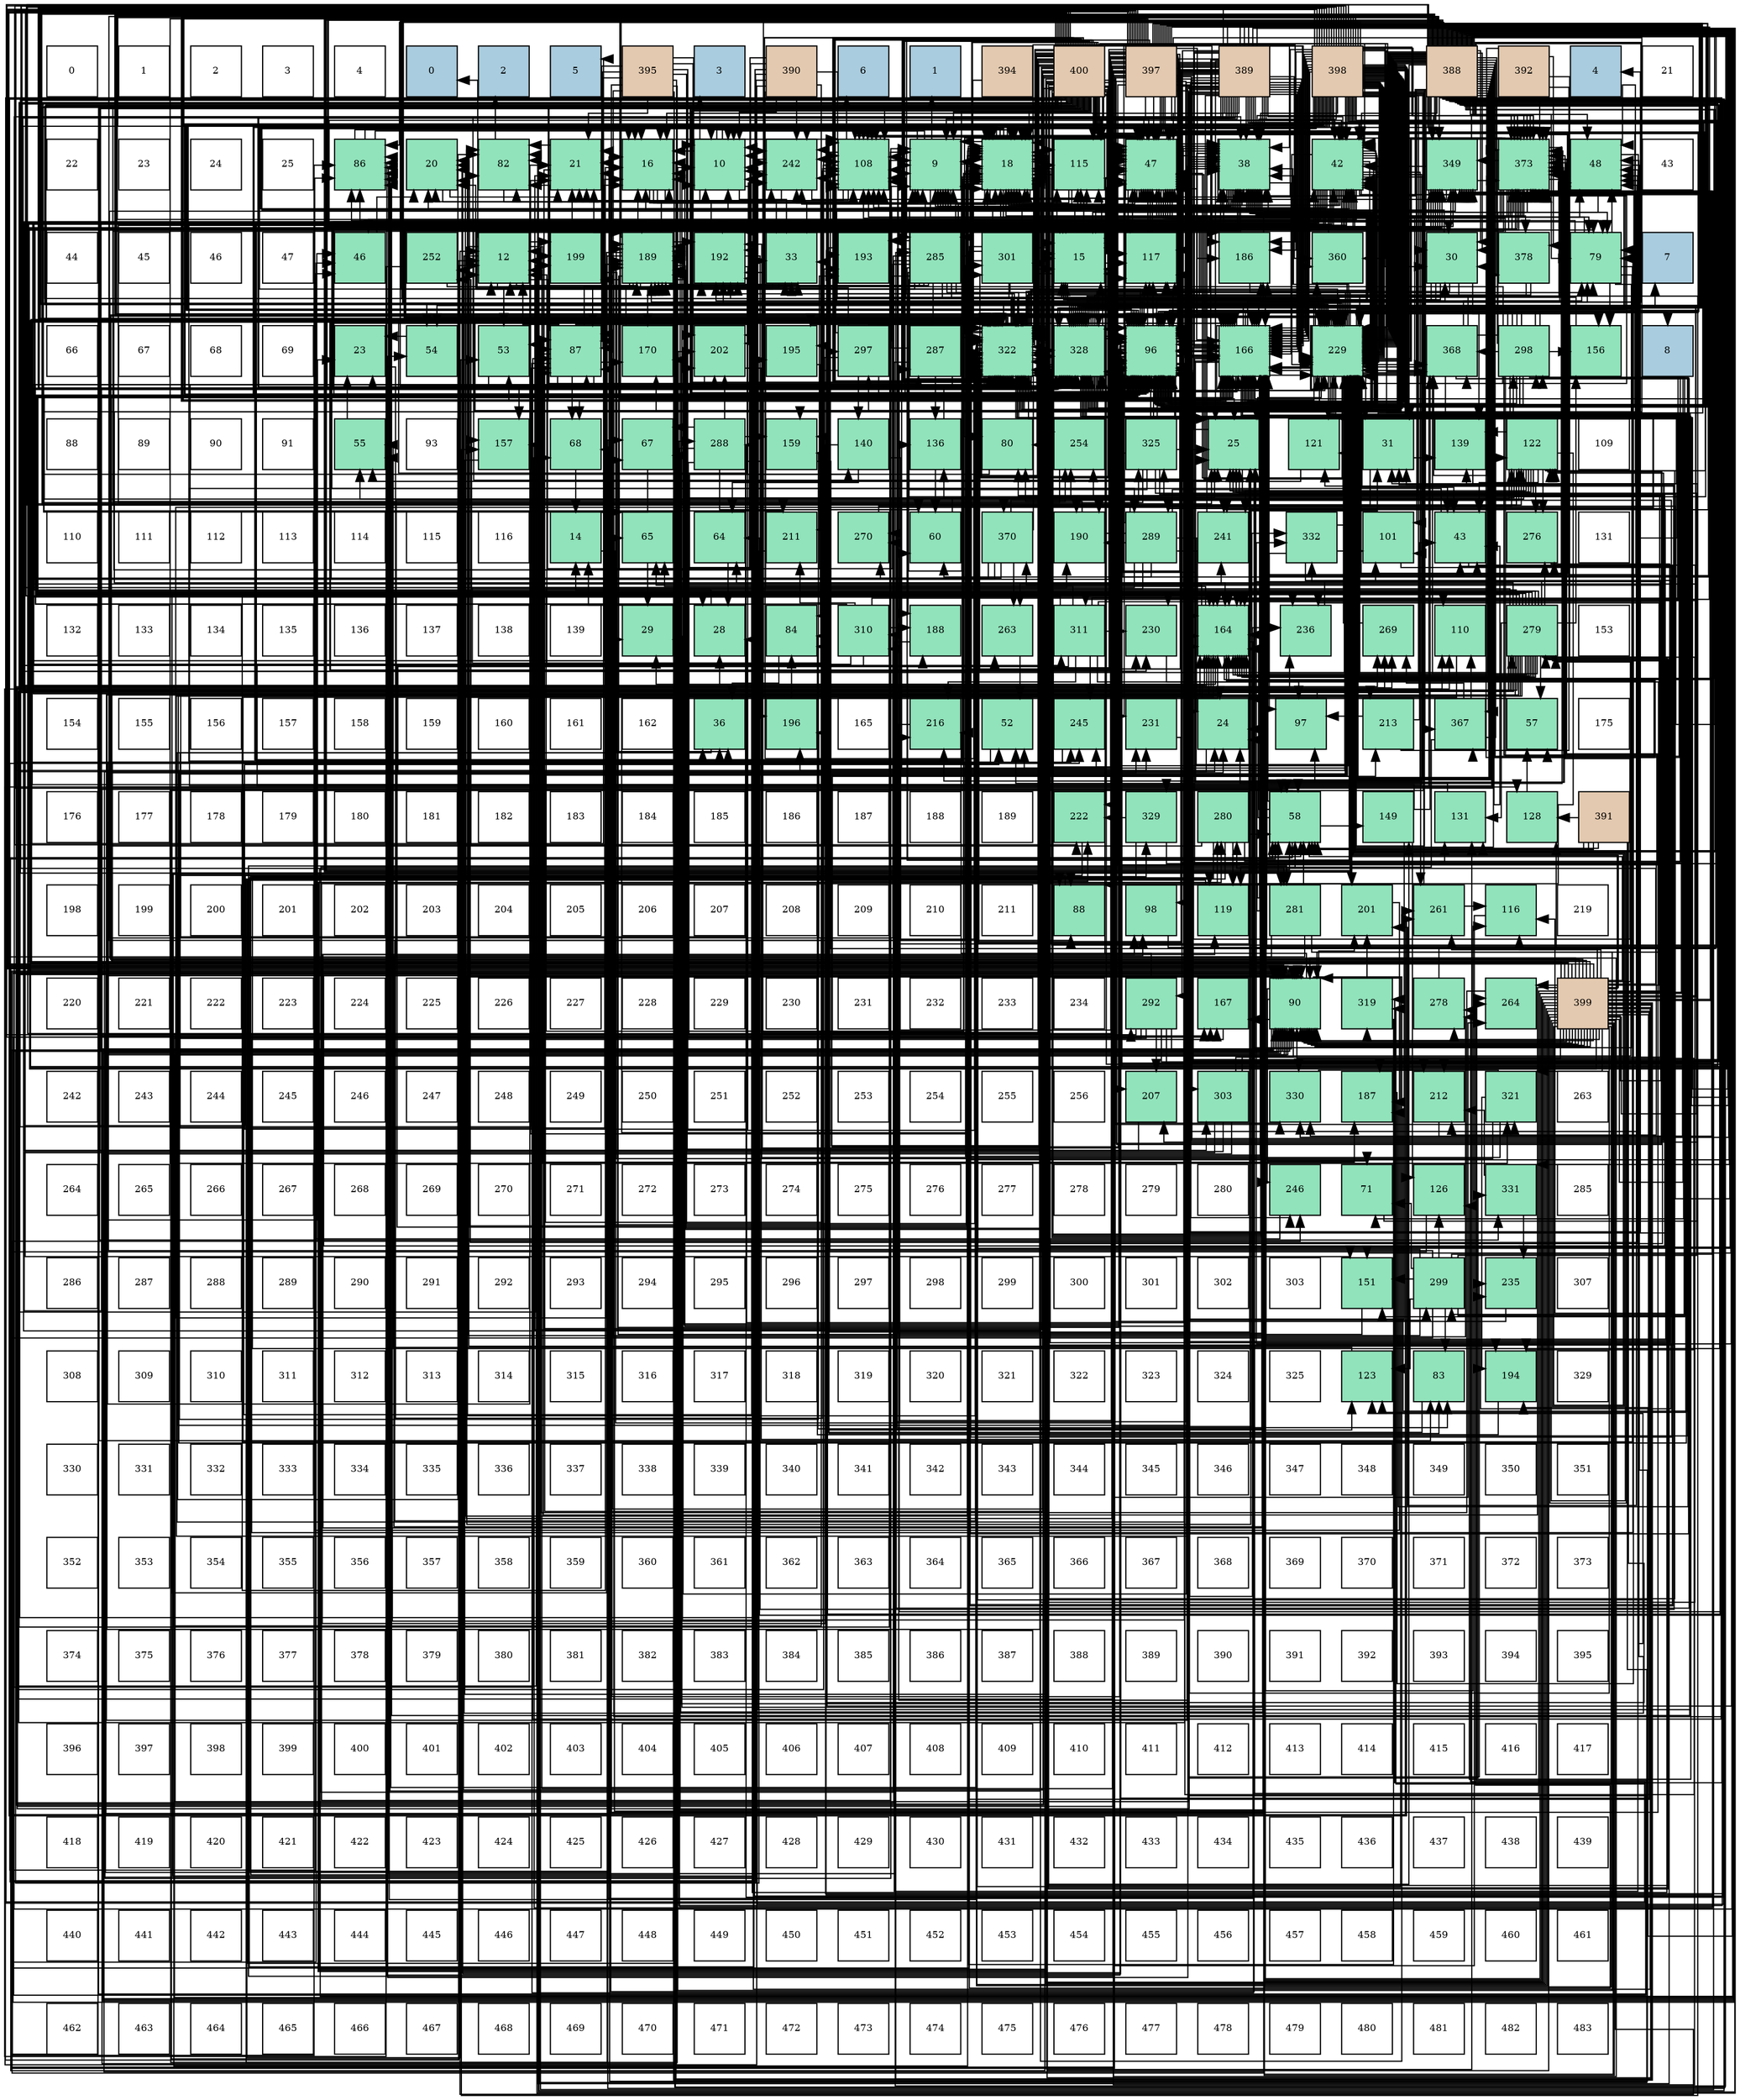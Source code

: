 digraph layout{
 rankdir=TB;
 splines=ortho;
 node [style=filled shape=square fixedsize=true width=0.6];
0[label="0", fontsize=8, fillcolor="#ffffff"];
1[label="1", fontsize=8, fillcolor="#ffffff"];
2[label="2", fontsize=8, fillcolor="#ffffff"];
3[label="3", fontsize=8, fillcolor="#ffffff"];
4[label="4", fontsize=8, fillcolor="#ffffff"];
5[label="0", fontsize=8, fillcolor="#a9ccde"];
6[label="2", fontsize=8, fillcolor="#a9ccde"];
7[label="5", fontsize=8, fillcolor="#a9ccde"];
8[label="395", fontsize=8, fillcolor="#e3c9af"];
9[label="3", fontsize=8, fillcolor="#a9ccde"];
10[label="390", fontsize=8, fillcolor="#e3c9af"];
11[label="6", fontsize=8, fillcolor="#a9ccde"];
12[label="1", fontsize=8, fillcolor="#a9ccde"];
13[label="394", fontsize=8, fillcolor="#e3c9af"];
14[label="400", fontsize=8, fillcolor="#e3c9af"];
15[label="397", fontsize=8, fillcolor="#e3c9af"];
16[label="389", fontsize=8, fillcolor="#e3c9af"];
17[label="398", fontsize=8, fillcolor="#e3c9af"];
18[label="388", fontsize=8, fillcolor="#e3c9af"];
19[label="392", fontsize=8, fillcolor="#e3c9af"];
20[label="4", fontsize=8, fillcolor="#a9ccde"];
21[label="21", fontsize=8, fillcolor="#ffffff"];
22[label="22", fontsize=8, fillcolor="#ffffff"];
23[label="23", fontsize=8, fillcolor="#ffffff"];
24[label="24", fontsize=8, fillcolor="#ffffff"];
25[label="25", fontsize=8, fillcolor="#ffffff"];
26[label="86", fontsize=8, fillcolor="#91e3bb"];
27[label="20", fontsize=8, fillcolor="#91e3bb"];
28[label="82", fontsize=8, fillcolor="#91e3bb"];
29[label="21", fontsize=8, fillcolor="#91e3bb"];
30[label="16", fontsize=8, fillcolor="#91e3bb"];
31[label="10", fontsize=8, fillcolor="#91e3bb"];
32[label="242", fontsize=8, fillcolor="#91e3bb"];
33[label="108", fontsize=8, fillcolor="#91e3bb"];
34[label="9", fontsize=8, fillcolor="#91e3bb"];
35[label="18", fontsize=8, fillcolor="#91e3bb"];
36[label="115", fontsize=8, fillcolor="#91e3bb"];
37[label="47", fontsize=8, fillcolor="#91e3bb"];
38[label="38", fontsize=8, fillcolor="#91e3bb"];
39[label="42", fontsize=8, fillcolor="#91e3bb"];
40[label="349", fontsize=8, fillcolor="#91e3bb"];
41[label="373", fontsize=8, fillcolor="#91e3bb"];
42[label="48", fontsize=8, fillcolor="#91e3bb"];
43[label="43", fontsize=8, fillcolor="#ffffff"];
44[label="44", fontsize=8, fillcolor="#ffffff"];
45[label="45", fontsize=8, fillcolor="#ffffff"];
46[label="46", fontsize=8, fillcolor="#ffffff"];
47[label="47", fontsize=8, fillcolor="#ffffff"];
48[label="46", fontsize=8, fillcolor="#91e3bb"];
49[label="252", fontsize=8, fillcolor="#91e3bb"];
50[label="12", fontsize=8, fillcolor="#91e3bb"];
51[label="199", fontsize=8, fillcolor="#91e3bb"];
52[label="189", fontsize=8, fillcolor="#91e3bb"];
53[label="192", fontsize=8, fillcolor="#91e3bb"];
54[label="33", fontsize=8, fillcolor="#91e3bb"];
55[label="193", fontsize=8, fillcolor="#91e3bb"];
56[label="285", fontsize=8, fillcolor="#91e3bb"];
57[label="301", fontsize=8, fillcolor="#91e3bb"];
58[label="15", fontsize=8, fillcolor="#91e3bb"];
59[label="117", fontsize=8, fillcolor="#91e3bb"];
60[label="186", fontsize=8, fillcolor="#91e3bb"];
61[label="360", fontsize=8, fillcolor="#91e3bb"];
62[label="30", fontsize=8, fillcolor="#91e3bb"];
63[label="378", fontsize=8, fillcolor="#91e3bb"];
64[label="79", fontsize=8, fillcolor="#91e3bb"];
65[label="7", fontsize=8, fillcolor="#a9ccde"];
66[label="66", fontsize=8, fillcolor="#ffffff"];
67[label="67", fontsize=8, fillcolor="#ffffff"];
68[label="68", fontsize=8, fillcolor="#ffffff"];
69[label="69", fontsize=8, fillcolor="#ffffff"];
70[label="23", fontsize=8, fillcolor="#91e3bb"];
71[label="54", fontsize=8, fillcolor="#91e3bb"];
72[label="53", fontsize=8, fillcolor="#91e3bb"];
73[label="87", fontsize=8, fillcolor="#91e3bb"];
74[label="170", fontsize=8, fillcolor="#91e3bb"];
75[label="202", fontsize=8, fillcolor="#91e3bb"];
76[label="195", fontsize=8, fillcolor="#91e3bb"];
77[label="297", fontsize=8, fillcolor="#91e3bb"];
78[label="287", fontsize=8, fillcolor="#91e3bb"];
79[label="322", fontsize=8, fillcolor="#91e3bb"];
80[label="328", fontsize=8, fillcolor="#91e3bb"];
81[label="96", fontsize=8, fillcolor="#91e3bb"];
82[label="166", fontsize=8, fillcolor="#91e3bb"];
83[label="229", fontsize=8, fillcolor="#91e3bb"];
84[label="368", fontsize=8, fillcolor="#91e3bb"];
85[label="298", fontsize=8, fillcolor="#91e3bb"];
86[label="156", fontsize=8, fillcolor="#91e3bb"];
87[label="8", fontsize=8, fillcolor="#a9ccde"];
88[label="88", fontsize=8, fillcolor="#ffffff"];
89[label="89", fontsize=8, fillcolor="#ffffff"];
90[label="90", fontsize=8, fillcolor="#ffffff"];
91[label="91", fontsize=8, fillcolor="#ffffff"];
92[label="55", fontsize=8, fillcolor="#91e3bb"];
93[label="93", fontsize=8, fillcolor="#ffffff"];
94[label="157", fontsize=8, fillcolor="#91e3bb"];
95[label="68", fontsize=8, fillcolor="#91e3bb"];
96[label="67", fontsize=8, fillcolor="#91e3bb"];
97[label="288", fontsize=8, fillcolor="#91e3bb"];
98[label="159", fontsize=8, fillcolor="#91e3bb"];
99[label="140", fontsize=8, fillcolor="#91e3bb"];
100[label="136", fontsize=8, fillcolor="#91e3bb"];
101[label="80", fontsize=8, fillcolor="#91e3bb"];
102[label="254", fontsize=8, fillcolor="#91e3bb"];
103[label="325", fontsize=8, fillcolor="#91e3bb"];
104[label="25", fontsize=8, fillcolor="#91e3bb"];
105[label="121", fontsize=8, fillcolor="#91e3bb"];
106[label="31", fontsize=8, fillcolor="#91e3bb"];
107[label="139", fontsize=8, fillcolor="#91e3bb"];
108[label="122", fontsize=8, fillcolor="#91e3bb"];
109[label="109", fontsize=8, fillcolor="#ffffff"];
110[label="110", fontsize=8, fillcolor="#ffffff"];
111[label="111", fontsize=8, fillcolor="#ffffff"];
112[label="112", fontsize=8, fillcolor="#ffffff"];
113[label="113", fontsize=8, fillcolor="#ffffff"];
114[label="114", fontsize=8, fillcolor="#ffffff"];
115[label="115", fontsize=8, fillcolor="#ffffff"];
116[label="116", fontsize=8, fillcolor="#ffffff"];
117[label="14", fontsize=8, fillcolor="#91e3bb"];
118[label="65", fontsize=8, fillcolor="#91e3bb"];
119[label="64", fontsize=8, fillcolor="#91e3bb"];
120[label="211", fontsize=8, fillcolor="#91e3bb"];
121[label="270", fontsize=8, fillcolor="#91e3bb"];
122[label="60", fontsize=8, fillcolor="#91e3bb"];
123[label="370", fontsize=8, fillcolor="#91e3bb"];
124[label="190", fontsize=8, fillcolor="#91e3bb"];
125[label="289", fontsize=8, fillcolor="#91e3bb"];
126[label="241", fontsize=8, fillcolor="#91e3bb"];
127[label="332", fontsize=8, fillcolor="#91e3bb"];
128[label="101", fontsize=8, fillcolor="#91e3bb"];
129[label="43", fontsize=8, fillcolor="#91e3bb"];
130[label="276", fontsize=8, fillcolor="#91e3bb"];
131[label="131", fontsize=8, fillcolor="#ffffff"];
132[label="132", fontsize=8, fillcolor="#ffffff"];
133[label="133", fontsize=8, fillcolor="#ffffff"];
134[label="134", fontsize=8, fillcolor="#ffffff"];
135[label="135", fontsize=8, fillcolor="#ffffff"];
136[label="136", fontsize=8, fillcolor="#ffffff"];
137[label="137", fontsize=8, fillcolor="#ffffff"];
138[label="138", fontsize=8, fillcolor="#ffffff"];
139[label="139", fontsize=8, fillcolor="#ffffff"];
140[label="29", fontsize=8, fillcolor="#91e3bb"];
141[label="28", fontsize=8, fillcolor="#91e3bb"];
142[label="84", fontsize=8, fillcolor="#91e3bb"];
143[label="310", fontsize=8, fillcolor="#91e3bb"];
144[label="188", fontsize=8, fillcolor="#91e3bb"];
145[label="263", fontsize=8, fillcolor="#91e3bb"];
146[label="311", fontsize=8, fillcolor="#91e3bb"];
147[label="230", fontsize=8, fillcolor="#91e3bb"];
148[label="164", fontsize=8, fillcolor="#91e3bb"];
149[label="236", fontsize=8, fillcolor="#91e3bb"];
150[label="269", fontsize=8, fillcolor="#91e3bb"];
151[label="110", fontsize=8, fillcolor="#91e3bb"];
152[label="279", fontsize=8, fillcolor="#91e3bb"];
153[label="153", fontsize=8, fillcolor="#ffffff"];
154[label="154", fontsize=8, fillcolor="#ffffff"];
155[label="155", fontsize=8, fillcolor="#ffffff"];
156[label="156", fontsize=8, fillcolor="#ffffff"];
157[label="157", fontsize=8, fillcolor="#ffffff"];
158[label="158", fontsize=8, fillcolor="#ffffff"];
159[label="159", fontsize=8, fillcolor="#ffffff"];
160[label="160", fontsize=8, fillcolor="#ffffff"];
161[label="161", fontsize=8, fillcolor="#ffffff"];
162[label="162", fontsize=8, fillcolor="#ffffff"];
163[label="36", fontsize=8, fillcolor="#91e3bb"];
164[label="196", fontsize=8, fillcolor="#91e3bb"];
165[label="165", fontsize=8, fillcolor="#ffffff"];
166[label="216", fontsize=8, fillcolor="#91e3bb"];
167[label="52", fontsize=8, fillcolor="#91e3bb"];
168[label="245", fontsize=8, fillcolor="#91e3bb"];
169[label="231", fontsize=8, fillcolor="#91e3bb"];
170[label="24", fontsize=8, fillcolor="#91e3bb"];
171[label="97", fontsize=8, fillcolor="#91e3bb"];
172[label="213", fontsize=8, fillcolor="#91e3bb"];
173[label="367", fontsize=8, fillcolor="#91e3bb"];
174[label="57", fontsize=8, fillcolor="#91e3bb"];
175[label="175", fontsize=8, fillcolor="#ffffff"];
176[label="176", fontsize=8, fillcolor="#ffffff"];
177[label="177", fontsize=8, fillcolor="#ffffff"];
178[label="178", fontsize=8, fillcolor="#ffffff"];
179[label="179", fontsize=8, fillcolor="#ffffff"];
180[label="180", fontsize=8, fillcolor="#ffffff"];
181[label="181", fontsize=8, fillcolor="#ffffff"];
182[label="182", fontsize=8, fillcolor="#ffffff"];
183[label="183", fontsize=8, fillcolor="#ffffff"];
184[label="184", fontsize=8, fillcolor="#ffffff"];
185[label="185", fontsize=8, fillcolor="#ffffff"];
186[label="186", fontsize=8, fillcolor="#ffffff"];
187[label="187", fontsize=8, fillcolor="#ffffff"];
188[label="188", fontsize=8, fillcolor="#ffffff"];
189[label="189", fontsize=8, fillcolor="#ffffff"];
190[label="222", fontsize=8, fillcolor="#91e3bb"];
191[label="329", fontsize=8, fillcolor="#91e3bb"];
192[label="280", fontsize=8, fillcolor="#91e3bb"];
193[label="58", fontsize=8, fillcolor="#91e3bb"];
194[label="149", fontsize=8, fillcolor="#91e3bb"];
195[label="131", fontsize=8, fillcolor="#91e3bb"];
196[label="128", fontsize=8, fillcolor="#91e3bb"];
197[label="391", fontsize=8, fillcolor="#e3c9af"];
198[label="198", fontsize=8, fillcolor="#ffffff"];
199[label="199", fontsize=8, fillcolor="#ffffff"];
200[label="200", fontsize=8, fillcolor="#ffffff"];
201[label="201", fontsize=8, fillcolor="#ffffff"];
202[label="202", fontsize=8, fillcolor="#ffffff"];
203[label="203", fontsize=8, fillcolor="#ffffff"];
204[label="204", fontsize=8, fillcolor="#ffffff"];
205[label="205", fontsize=8, fillcolor="#ffffff"];
206[label="206", fontsize=8, fillcolor="#ffffff"];
207[label="207", fontsize=8, fillcolor="#ffffff"];
208[label="208", fontsize=8, fillcolor="#ffffff"];
209[label="209", fontsize=8, fillcolor="#ffffff"];
210[label="210", fontsize=8, fillcolor="#ffffff"];
211[label="211", fontsize=8, fillcolor="#ffffff"];
212[label="88", fontsize=8, fillcolor="#91e3bb"];
213[label="98", fontsize=8, fillcolor="#91e3bb"];
214[label="119", fontsize=8, fillcolor="#91e3bb"];
215[label="281", fontsize=8, fillcolor="#91e3bb"];
216[label="201", fontsize=8, fillcolor="#91e3bb"];
217[label="261", fontsize=8, fillcolor="#91e3bb"];
218[label="116", fontsize=8, fillcolor="#91e3bb"];
219[label="219", fontsize=8, fillcolor="#ffffff"];
220[label="220", fontsize=8, fillcolor="#ffffff"];
221[label="221", fontsize=8, fillcolor="#ffffff"];
222[label="222", fontsize=8, fillcolor="#ffffff"];
223[label="223", fontsize=8, fillcolor="#ffffff"];
224[label="224", fontsize=8, fillcolor="#ffffff"];
225[label="225", fontsize=8, fillcolor="#ffffff"];
226[label="226", fontsize=8, fillcolor="#ffffff"];
227[label="227", fontsize=8, fillcolor="#ffffff"];
228[label="228", fontsize=8, fillcolor="#ffffff"];
229[label="229", fontsize=8, fillcolor="#ffffff"];
230[label="230", fontsize=8, fillcolor="#ffffff"];
231[label="231", fontsize=8, fillcolor="#ffffff"];
232[label="232", fontsize=8, fillcolor="#ffffff"];
233[label="233", fontsize=8, fillcolor="#ffffff"];
234[label="234", fontsize=8, fillcolor="#ffffff"];
235[label="292", fontsize=8, fillcolor="#91e3bb"];
236[label="167", fontsize=8, fillcolor="#91e3bb"];
237[label="90", fontsize=8, fillcolor="#91e3bb"];
238[label="319", fontsize=8, fillcolor="#91e3bb"];
239[label="278", fontsize=8, fillcolor="#91e3bb"];
240[label="264", fontsize=8, fillcolor="#91e3bb"];
241[label="399", fontsize=8, fillcolor="#e3c9af"];
242[label="242", fontsize=8, fillcolor="#ffffff"];
243[label="243", fontsize=8, fillcolor="#ffffff"];
244[label="244", fontsize=8, fillcolor="#ffffff"];
245[label="245", fontsize=8, fillcolor="#ffffff"];
246[label="246", fontsize=8, fillcolor="#ffffff"];
247[label="247", fontsize=8, fillcolor="#ffffff"];
248[label="248", fontsize=8, fillcolor="#ffffff"];
249[label="249", fontsize=8, fillcolor="#ffffff"];
250[label="250", fontsize=8, fillcolor="#ffffff"];
251[label="251", fontsize=8, fillcolor="#ffffff"];
252[label="252", fontsize=8, fillcolor="#ffffff"];
253[label="253", fontsize=8, fillcolor="#ffffff"];
254[label="254", fontsize=8, fillcolor="#ffffff"];
255[label="255", fontsize=8, fillcolor="#ffffff"];
256[label="256", fontsize=8, fillcolor="#ffffff"];
257[label="207", fontsize=8, fillcolor="#91e3bb"];
258[label="303", fontsize=8, fillcolor="#91e3bb"];
259[label="330", fontsize=8, fillcolor="#91e3bb"];
260[label="187", fontsize=8, fillcolor="#91e3bb"];
261[label="212", fontsize=8, fillcolor="#91e3bb"];
262[label="321", fontsize=8, fillcolor="#91e3bb"];
263[label="263", fontsize=8, fillcolor="#ffffff"];
264[label="264", fontsize=8, fillcolor="#ffffff"];
265[label="265", fontsize=8, fillcolor="#ffffff"];
266[label="266", fontsize=8, fillcolor="#ffffff"];
267[label="267", fontsize=8, fillcolor="#ffffff"];
268[label="268", fontsize=8, fillcolor="#ffffff"];
269[label="269", fontsize=8, fillcolor="#ffffff"];
270[label="270", fontsize=8, fillcolor="#ffffff"];
271[label="271", fontsize=8, fillcolor="#ffffff"];
272[label="272", fontsize=8, fillcolor="#ffffff"];
273[label="273", fontsize=8, fillcolor="#ffffff"];
274[label="274", fontsize=8, fillcolor="#ffffff"];
275[label="275", fontsize=8, fillcolor="#ffffff"];
276[label="276", fontsize=8, fillcolor="#ffffff"];
277[label="277", fontsize=8, fillcolor="#ffffff"];
278[label="278", fontsize=8, fillcolor="#ffffff"];
279[label="279", fontsize=8, fillcolor="#ffffff"];
280[label="280", fontsize=8, fillcolor="#ffffff"];
281[label="246", fontsize=8, fillcolor="#91e3bb"];
282[label="71", fontsize=8, fillcolor="#91e3bb"];
283[label="126", fontsize=8, fillcolor="#91e3bb"];
284[label="331", fontsize=8, fillcolor="#91e3bb"];
285[label="285", fontsize=8, fillcolor="#ffffff"];
286[label="286", fontsize=8, fillcolor="#ffffff"];
287[label="287", fontsize=8, fillcolor="#ffffff"];
288[label="288", fontsize=8, fillcolor="#ffffff"];
289[label="289", fontsize=8, fillcolor="#ffffff"];
290[label="290", fontsize=8, fillcolor="#ffffff"];
291[label="291", fontsize=8, fillcolor="#ffffff"];
292[label="292", fontsize=8, fillcolor="#ffffff"];
293[label="293", fontsize=8, fillcolor="#ffffff"];
294[label="294", fontsize=8, fillcolor="#ffffff"];
295[label="295", fontsize=8, fillcolor="#ffffff"];
296[label="296", fontsize=8, fillcolor="#ffffff"];
297[label="297", fontsize=8, fillcolor="#ffffff"];
298[label="298", fontsize=8, fillcolor="#ffffff"];
299[label="299", fontsize=8, fillcolor="#ffffff"];
300[label="300", fontsize=8, fillcolor="#ffffff"];
301[label="301", fontsize=8, fillcolor="#ffffff"];
302[label="302", fontsize=8, fillcolor="#ffffff"];
303[label="303", fontsize=8, fillcolor="#ffffff"];
304[label="151", fontsize=8, fillcolor="#91e3bb"];
305[label="299", fontsize=8, fillcolor="#91e3bb"];
306[label="235", fontsize=8, fillcolor="#91e3bb"];
307[label="307", fontsize=8, fillcolor="#ffffff"];
308[label="308", fontsize=8, fillcolor="#ffffff"];
309[label="309", fontsize=8, fillcolor="#ffffff"];
310[label="310", fontsize=8, fillcolor="#ffffff"];
311[label="311", fontsize=8, fillcolor="#ffffff"];
312[label="312", fontsize=8, fillcolor="#ffffff"];
313[label="313", fontsize=8, fillcolor="#ffffff"];
314[label="314", fontsize=8, fillcolor="#ffffff"];
315[label="315", fontsize=8, fillcolor="#ffffff"];
316[label="316", fontsize=8, fillcolor="#ffffff"];
317[label="317", fontsize=8, fillcolor="#ffffff"];
318[label="318", fontsize=8, fillcolor="#ffffff"];
319[label="319", fontsize=8, fillcolor="#ffffff"];
320[label="320", fontsize=8, fillcolor="#ffffff"];
321[label="321", fontsize=8, fillcolor="#ffffff"];
322[label="322", fontsize=8, fillcolor="#ffffff"];
323[label="323", fontsize=8, fillcolor="#ffffff"];
324[label="324", fontsize=8, fillcolor="#ffffff"];
325[label="325", fontsize=8, fillcolor="#ffffff"];
326[label="123", fontsize=8, fillcolor="#91e3bb"];
327[label="83", fontsize=8, fillcolor="#91e3bb"];
328[label="194", fontsize=8, fillcolor="#91e3bb"];
329[label="329", fontsize=8, fillcolor="#ffffff"];
330[label="330", fontsize=8, fillcolor="#ffffff"];
331[label="331", fontsize=8, fillcolor="#ffffff"];
332[label="332", fontsize=8, fillcolor="#ffffff"];
333[label="333", fontsize=8, fillcolor="#ffffff"];
334[label="334", fontsize=8, fillcolor="#ffffff"];
335[label="335", fontsize=8, fillcolor="#ffffff"];
336[label="336", fontsize=8, fillcolor="#ffffff"];
337[label="337", fontsize=8, fillcolor="#ffffff"];
338[label="338", fontsize=8, fillcolor="#ffffff"];
339[label="339", fontsize=8, fillcolor="#ffffff"];
340[label="340", fontsize=8, fillcolor="#ffffff"];
341[label="341", fontsize=8, fillcolor="#ffffff"];
342[label="342", fontsize=8, fillcolor="#ffffff"];
343[label="343", fontsize=8, fillcolor="#ffffff"];
344[label="344", fontsize=8, fillcolor="#ffffff"];
345[label="345", fontsize=8, fillcolor="#ffffff"];
346[label="346", fontsize=8, fillcolor="#ffffff"];
347[label="347", fontsize=8, fillcolor="#ffffff"];
348[label="348", fontsize=8, fillcolor="#ffffff"];
349[label="349", fontsize=8, fillcolor="#ffffff"];
350[label="350", fontsize=8, fillcolor="#ffffff"];
351[label="351", fontsize=8, fillcolor="#ffffff"];
352[label="352", fontsize=8, fillcolor="#ffffff"];
353[label="353", fontsize=8, fillcolor="#ffffff"];
354[label="354", fontsize=8, fillcolor="#ffffff"];
355[label="355", fontsize=8, fillcolor="#ffffff"];
356[label="356", fontsize=8, fillcolor="#ffffff"];
357[label="357", fontsize=8, fillcolor="#ffffff"];
358[label="358", fontsize=8, fillcolor="#ffffff"];
359[label="359", fontsize=8, fillcolor="#ffffff"];
360[label="360", fontsize=8, fillcolor="#ffffff"];
361[label="361", fontsize=8, fillcolor="#ffffff"];
362[label="362", fontsize=8, fillcolor="#ffffff"];
363[label="363", fontsize=8, fillcolor="#ffffff"];
364[label="364", fontsize=8, fillcolor="#ffffff"];
365[label="365", fontsize=8, fillcolor="#ffffff"];
366[label="366", fontsize=8, fillcolor="#ffffff"];
367[label="367", fontsize=8, fillcolor="#ffffff"];
368[label="368", fontsize=8, fillcolor="#ffffff"];
369[label="369", fontsize=8, fillcolor="#ffffff"];
370[label="370", fontsize=8, fillcolor="#ffffff"];
371[label="371", fontsize=8, fillcolor="#ffffff"];
372[label="372", fontsize=8, fillcolor="#ffffff"];
373[label="373", fontsize=8, fillcolor="#ffffff"];
374[label="374", fontsize=8, fillcolor="#ffffff"];
375[label="375", fontsize=8, fillcolor="#ffffff"];
376[label="376", fontsize=8, fillcolor="#ffffff"];
377[label="377", fontsize=8, fillcolor="#ffffff"];
378[label="378", fontsize=8, fillcolor="#ffffff"];
379[label="379", fontsize=8, fillcolor="#ffffff"];
380[label="380", fontsize=8, fillcolor="#ffffff"];
381[label="381", fontsize=8, fillcolor="#ffffff"];
382[label="382", fontsize=8, fillcolor="#ffffff"];
383[label="383", fontsize=8, fillcolor="#ffffff"];
384[label="384", fontsize=8, fillcolor="#ffffff"];
385[label="385", fontsize=8, fillcolor="#ffffff"];
386[label="386", fontsize=8, fillcolor="#ffffff"];
387[label="387", fontsize=8, fillcolor="#ffffff"];
388[label="388", fontsize=8, fillcolor="#ffffff"];
389[label="389", fontsize=8, fillcolor="#ffffff"];
390[label="390", fontsize=8, fillcolor="#ffffff"];
391[label="391", fontsize=8, fillcolor="#ffffff"];
392[label="392", fontsize=8, fillcolor="#ffffff"];
393[label="393", fontsize=8, fillcolor="#ffffff"];
394[label="394", fontsize=8, fillcolor="#ffffff"];
395[label="395", fontsize=8, fillcolor="#ffffff"];
396[label="396", fontsize=8, fillcolor="#ffffff"];
397[label="397", fontsize=8, fillcolor="#ffffff"];
398[label="398", fontsize=8, fillcolor="#ffffff"];
399[label="399", fontsize=8, fillcolor="#ffffff"];
400[label="400", fontsize=8, fillcolor="#ffffff"];
401[label="401", fontsize=8, fillcolor="#ffffff"];
402[label="402", fontsize=8, fillcolor="#ffffff"];
403[label="403", fontsize=8, fillcolor="#ffffff"];
404[label="404", fontsize=8, fillcolor="#ffffff"];
405[label="405", fontsize=8, fillcolor="#ffffff"];
406[label="406", fontsize=8, fillcolor="#ffffff"];
407[label="407", fontsize=8, fillcolor="#ffffff"];
408[label="408", fontsize=8, fillcolor="#ffffff"];
409[label="409", fontsize=8, fillcolor="#ffffff"];
410[label="410", fontsize=8, fillcolor="#ffffff"];
411[label="411", fontsize=8, fillcolor="#ffffff"];
412[label="412", fontsize=8, fillcolor="#ffffff"];
413[label="413", fontsize=8, fillcolor="#ffffff"];
414[label="414", fontsize=8, fillcolor="#ffffff"];
415[label="415", fontsize=8, fillcolor="#ffffff"];
416[label="416", fontsize=8, fillcolor="#ffffff"];
417[label="417", fontsize=8, fillcolor="#ffffff"];
418[label="418", fontsize=8, fillcolor="#ffffff"];
419[label="419", fontsize=8, fillcolor="#ffffff"];
420[label="420", fontsize=8, fillcolor="#ffffff"];
421[label="421", fontsize=8, fillcolor="#ffffff"];
422[label="422", fontsize=8, fillcolor="#ffffff"];
423[label="423", fontsize=8, fillcolor="#ffffff"];
424[label="424", fontsize=8, fillcolor="#ffffff"];
425[label="425", fontsize=8, fillcolor="#ffffff"];
426[label="426", fontsize=8, fillcolor="#ffffff"];
427[label="427", fontsize=8, fillcolor="#ffffff"];
428[label="428", fontsize=8, fillcolor="#ffffff"];
429[label="429", fontsize=8, fillcolor="#ffffff"];
430[label="430", fontsize=8, fillcolor="#ffffff"];
431[label="431", fontsize=8, fillcolor="#ffffff"];
432[label="432", fontsize=8, fillcolor="#ffffff"];
433[label="433", fontsize=8, fillcolor="#ffffff"];
434[label="434", fontsize=8, fillcolor="#ffffff"];
435[label="435", fontsize=8, fillcolor="#ffffff"];
436[label="436", fontsize=8, fillcolor="#ffffff"];
437[label="437", fontsize=8, fillcolor="#ffffff"];
438[label="438", fontsize=8, fillcolor="#ffffff"];
439[label="439", fontsize=8, fillcolor="#ffffff"];
440[label="440", fontsize=8, fillcolor="#ffffff"];
441[label="441", fontsize=8, fillcolor="#ffffff"];
442[label="442", fontsize=8, fillcolor="#ffffff"];
443[label="443", fontsize=8, fillcolor="#ffffff"];
444[label="444", fontsize=8, fillcolor="#ffffff"];
445[label="445", fontsize=8, fillcolor="#ffffff"];
446[label="446", fontsize=8, fillcolor="#ffffff"];
447[label="447", fontsize=8, fillcolor="#ffffff"];
448[label="448", fontsize=8, fillcolor="#ffffff"];
449[label="449", fontsize=8, fillcolor="#ffffff"];
450[label="450", fontsize=8, fillcolor="#ffffff"];
451[label="451", fontsize=8, fillcolor="#ffffff"];
452[label="452", fontsize=8, fillcolor="#ffffff"];
453[label="453", fontsize=8, fillcolor="#ffffff"];
454[label="454", fontsize=8, fillcolor="#ffffff"];
455[label="455", fontsize=8, fillcolor="#ffffff"];
456[label="456", fontsize=8, fillcolor="#ffffff"];
457[label="457", fontsize=8, fillcolor="#ffffff"];
458[label="458", fontsize=8, fillcolor="#ffffff"];
459[label="459", fontsize=8, fillcolor="#ffffff"];
460[label="460", fontsize=8, fillcolor="#ffffff"];
461[label="461", fontsize=8, fillcolor="#ffffff"];
462[label="462", fontsize=8, fillcolor="#ffffff"];
463[label="463", fontsize=8, fillcolor="#ffffff"];
464[label="464", fontsize=8, fillcolor="#ffffff"];
465[label="465", fontsize=8, fillcolor="#ffffff"];
466[label="466", fontsize=8, fillcolor="#ffffff"];
467[label="467", fontsize=8, fillcolor="#ffffff"];
468[label="468", fontsize=8, fillcolor="#ffffff"];
469[label="469", fontsize=8, fillcolor="#ffffff"];
470[label="470", fontsize=8, fillcolor="#ffffff"];
471[label="471", fontsize=8, fillcolor="#ffffff"];
472[label="472", fontsize=8, fillcolor="#ffffff"];
473[label="473", fontsize=8, fillcolor="#ffffff"];
474[label="474", fontsize=8, fillcolor="#ffffff"];
475[label="475", fontsize=8, fillcolor="#ffffff"];
476[label="476", fontsize=8, fillcolor="#ffffff"];
477[label="477", fontsize=8, fillcolor="#ffffff"];
478[label="478", fontsize=8, fillcolor="#ffffff"];
479[label="479", fontsize=8, fillcolor="#ffffff"];
480[label="480", fontsize=8, fillcolor="#ffffff"];
481[label="481", fontsize=8, fillcolor="#ffffff"];
482[label="482", fontsize=8, fillcolor="#ffffff"];
483[label="483", fontsize=8, fillcolor="#ffffff"];
edge [constraint=false, style=vis];34 -> 12;
31 -> 9;
33 -> 11;
50 -> 5;
38 -> 34;
117 -> 34;
58 -> 34;
30 -> 34;
34 -> 31;
35 -> 31;
34 -> 31;
27 -> 31;
29 -> 33;
37 -> 33;
70 -> 33;
170 -> 50;
104 -> 38;
37 -> 38;
83 -> 38;
141 -> 117;
140 -> 117;
62 -> 58;
106 -> 58;
29 -> 58;
54 -> 58;
26 -> 30;
32 -> 30;
163 -> 30;
28 -> 6;
38 -> 34;
37 -> 34;
30 -> 34;
38 -> 34;
39 -> 35;
129 -> 35;
38 -> 34;
81 -> 27;
48 -> 27;
37 -> 20;
42 -> 29;
41 -> 29;
79 -> 37;
59 -> 37;
167 -> 70;
72 -> 70;
71 -> 70;
92 -> 70;
37 -> 33;
174 -> 170;
193 -> 170;
54 -> 50;
122 -> 104;
59 -> 37;
41 -> 83;
42 -> 38;
119 -> 141;
118 -> 140;
81 -> 140;
96 -> 117;
95 -> 117;
104 -> 62;
58 -> 62;
282 -> 106;
148 -> 106;
64 -> 106;
27 -> 29;
33 -> 29;
104 -> 54;
39 -> 54;
81 -> 26;
64 -> 26;
101 -> 32;
36 -> 32;
28 -> 32;
327 -> 32;
142 -> 163;
52 -> 163;
26 -> 30;
73 -> 28;
212 -> 28;
38 -> 38;
237 -> 37;
41 -> 37;
26 -> 30;
40 -> 30;
34 -> 38;
35 -> 39;
81 -> 39;
171 -> 129;
213 -> 129;
83 -> 129;
37 -> 35;
128 -> 35;
81 -> 38;
35 -> 34;
38 -> 34;
39 -> 81;
37 -> 48;
31 -> 27;
33 -> 37;
35 -> 37;
151 -> 42;
40 -> 41;
104 -> 29;
33 -> 29;
35 -> 79;
36 -> 59;
218 -> 37;
59 -> 37;
53 -> 167;
214 -> 72;
83 -> 71;
105 -> 92;
108 -> 92;
326 -> 92;
33 -> 92;
58 -> 37;
283 -> 37;
82 -> 87;
196 -> 174;
193 -> 193;
32 -> 170;
195 -> 170;
31 -> 54;
50 -> 54;
33 -> 50;
193 -> 50;
100 -> 122;
100 -> 58;
80 -> 59;
80 -> 41;
40 -> 42;
107 -> 42;
99 -> 119;
99 -> 36;
99 -> 214;
148 -> 141;
79 -> 141;
81 -> 141;
82 -> 118;
148 -> 118;
148 -> 118;
79 -> 118;
81 -> 81;
194 -> 81;
194 -> 283;
170 -> 140;
304 -> 140;
82 -> 96;
148 -> 95;
82 -> 95;
81 -> 104;
86 -> 58;
94 -> 58;
41 -> 58;
98 -> 58;
148 -> 62;
81 -> 62;
82 -> 282;
84 -> 148;
148 -> 64;
81 -> 64;
82 -> 64;
236 -> 64;
81 -> 106;
81 -> 27;
74 -> 27;
38 -> 27;
35 -> 27;
37 -> 33;
35 -> 29;
81 -> 29;
75 -> 104;
40 -> 39;
35 -> 39;
35 -> 39;
81 -> 39;
35 -> 54;
30 -> 54;
52 -> 81;
35 -> 64;
129 -> 64;
60 -> 64;
260 -> 64;
144 -> 26;
52 -> 26;
124 -> 101;
52 -> 36;
53 -> 28;
55 -> 327;
328 -> 142;
76 -> 142;
164 -> 142;
82 -> 142;
83 -> 52;
51 -> 163;
81 -> 163;
216 -> 26;
75 -> 73;
79 -> 212;
29 -> 28;
79 -> 28;
80 -> 38;
257 -> 38;
80 -> 38;
237 -> 38;
80 -> 38;
120 -> 237;
261 -> 41;
172 -> 41;
172 -> 171;
172 -> 128;
83 -> 41;
237 -> 37;
166 -> 37;
41 -> 26;
60 -> 40;
79 -> 30;
30 -> 34;
80 -> 38;
190 -> 38;
82 -> 35;
38 -> 35;
237 -> 35;
82 -> 35;
82 -> 81;
80 -> 39;
83 -> 39;
147 -> 171;
169 -> 213;
82 -> 83;
83 -> 129;
81 -> 37;
306 -> 37;
149 -> 128;
39 -> 81;
39 -> 35;
79 -> 38;
79 -> 35;
79 -> 37;
104 -> 35;
126 -> 38;
32 -> 34;
35 -> 39;
35 -> 31;
237 -> 48;
168 -> 48;
281 -> 48;
34 -> 27;
79 -> 33;
37 -> 35;
79 -> 37;
79 -> 7;
49 -> 151;
49 -> 53;
34 -> 42;
102 -> 40;
83 -> 104;
237 -> 104;
37 -> 33;
79 -> 35;
40 -> 36;
58 -> 59;
217 -> 218;
79 -> 59;
145 -> 167;
240 -> 72;
41 -> 83;
38 -> 71;
83 -> 71;
53 -> 105;
150 -> 105;
121 -> 108;
37 -> 108;
33 -> 326;
42 -> 326;
41 -> 33;
79 -> 37;
130 -> 37;
83 -> 82;
239 -> 196;
152 -> 174;
152 -> 119;
152 -> 81;
152 -> 104;
152 -> 148;
152 -> 28;
152 -> 53;
152 -> 32;
152 -> 195;
152 -> 148;
152 -> 79;
152 -> 82;
152 -> 148;
152 -> 148;
152 -> 79;
152 -> 81;
152 -> 304;
152 -> 148;
152 -> 81;
152 -> 86;
152 -> 94;
152 -> 148;
152 -> 81;
152 -> 84;
152 -> 148;
152 -> 82;
152 -> 81;
152 -> 81;
152 -> 38;
152 -> 35;
152 -> 37;
152 -> 81;
152 -> 40;
152 -> 35;
152 -> 35;
152 -> 38;
152 -> 79;
152 -> 130;
192 -> 214;
192 -> 193;
192 -> 32;
192 -> 195;
192 -> 75;
192 -> 29;
215 -> 193;
215 -> 212;
215 -> 108;
215 -> 31;
215 -> 50;
73 -> 54;
73 -> 32;
52 -> 72;
52 -> 54;
52 -> 73;
52 -> 151;
52 -> 214;
52 -> 50;
52 -> 29;
52 -> 53;
52 -> 33;
73 -> 50;
56 -> 81;
56 -> 101;
56 -> 36;
56 -> 327;
56 -> 52;
56 -> 151;
56 -> 33;
56 -> 193;
56 -> 52;
56 -> 35;
56 -> 129;
56 -> 60;
56 -> 144;
56 -> 52;
56 -> 124;
56 -> 52;
56 -> 53;
56 -> 55;
56 -> 76;
56 -> 164;
56 -> 82;
56 -> 83;
56 -> 51;
56 -> 81;
56 -> 79;
56 -> 79;
108 -> 104;
108 -> 104;
108 -> 104;
108 -> 104;
108 -> 36;
108 -> 105;
108 -> 100;
108 -> 107;
108 -> 81;
108 -> 35;
108 -> 129;
108 -> 260;
108 -> 34;
108 -> 37;
108 -> 130;
78 -> 79;
78 -> 36;
78 -> 36;
78 -> 100;
78 -> 80;
78 -> 34;
78 -> 42;
97 -> 122;
97 -> 96;
97 -> 40;
97 -> 98;
97 -> 148;
97 -> 75;
97 -> 35;
97 -> 164;
125 -> 122;
125 -> 35;
125 -> 59;
125 -> 148;
125 -> 82;
125 -> 79;
125 -> 170;
125 -> 124;
125 -> 52;
125 -> 55;
81 -> 104;
81 -> 37;
81 -> 83;
81 -> 59;
81 -> 41;
81 -> 42;
81 -> 96;
81 -> 58;
81 -> 107;
81 -> 82;
81 -> 82;
39 -> 104;
39 -> 41;
39 -> 104;
39 -> 94;
39 -> 148;
39 -> 81;
39 -> 52;
39 -> 35;
39 -> 80;
39 -> 83;
39 -> 166;
39 -> 237;
39 -> 79;
39 -> 126;
235 -> 59;
235 -> 52;
235 -> 38;
235 -> 35;
235 -> 328;
235 -> 257;
235 -> 237;
235 -> 166;
41 -> 83;
41 -> 37;
41 -> 40;
41 -> 81;
41 -> 76;
106 -> 40;
106 -> 107;
62 -> 58;
62 -> 107;
62 -> 94;
62 -> 82;
62 -> 58;
62 -> 53;
62 -> 130;
64 -> 42;
64 -> 104;
64 -> 86;
64 -> 148;
64 -> 35;
77 -> 35;
77 -> 99;
77 -> 81;
77 -> 52;
77 -> 120;
77 -> 79;
77 -> 49;
77 -> 33;
77 -> 79;
85 -> 148;
85 -> 148;
85 -> 81;
85 -> 82;
85 -> 148;
85 -> 81;
85 -> 304;
85 -> 81;
85 -> 86;
85 -> 41;
85 -> 98;
85 -> 81;
85 -> 82;
85 -> 84;
85 -> 81;
85 -> 81;
85 -> 74;
85 -> 35;
85 -> 81;
85 -> 83;
305 -> 41;
305 -> 282;
305 -> 28;
305 -> 327;
305 -> 326;
305 -> 283;
305 -> 79;
305 -> 148;
305 -> 170;
305 -> 304;
305 -> 55;
305 -> 83;
80 -> 104;
80 -> 283;
80 -> 81;
80 -> 170;
80 -> 38;
80 -> 38;
80 -> 130;
57 -> 101;
57 -> 33;
57 -> 53;
57 -> 148;
57 -> 194;
57 -> 53;
57 -> 102;
57 -> 237;
57 -> 240;
57 -> 37;
73 -> 95;
73 -> 148;
73 -> 94;
73 -> 74;
73 -> 75;
73 -> 41;
258 -> 148;
258 -> 80;
258 -> 80;
258 -> 237;
258 -> 82;
193 -> 194;
193 -> 170;
193 -> 148;
193 -> 40;
83 -> 59;
83 -> 167;
83 -> 148;
83 -> 41;
83 -> 98;
83 -> 81;
83 -> 216;
83 -> 83;
83 -> 82;
83 -> 84;
83 -> 144;
39 -> 81;
83 -> 86;
83 -> 41;
83 -> 148;
83 -> 260;
83 -> 164;
237 -> 282;
237 -> 82;
237 -> 236;
237 -> 216;
143 -> 35;
143 -> 84;
143 -> 144;
143 -> 120;
143 -> 81;
143 -> 149;
146 -> 148;
146 -> 237;
146 -> 83;
146 -> 172;
146 -> 166;
146 -> 30;
146 -> 190;
146 -> 82;
146 -> 147;
146 -> 79;
146 -> 168;
81 -> 82;
81 -> 52;
81 -> 120;
39 -> 33;
39 -> 83;
39 -> 236;
39 -> 81;
39 -> 35;
39 -> 35;
39 -> 35;
39 -> 30;
39 -> 216;
79 -> 38;
79 -> 80;
79 -> 237;
79 -> 166;
79 -> 37;
39 -> 237;
39 -> 35;
39 -> 76;
31 -> 35;
31 -> 35;
31 -> 75;
31 -> 30;
82 -> 40;
82 -> 81;
79 -> 35;
79 -> 37;
238 -> 35;
238 -> 216;
50 -> 42;
50 -> 52;
50 -> 260;
50 -> 55;
50 -> 328;
50 -> 51;
262 -> 260;
262 -> 52;
262 -> 53;
262 -> 328;
79 -> 53;
79 -> 26;
237 -> 26;
103 -> 257;
103 -> 80;
103 -> 169;
103 -> 39;
103 -> 104;
103 -> 35;
103 -> 237;
82 -> 40;
82 -> 213;
82 -> 80;
80 -> 38;
80 -> 38;
191 -> 261;
191 -> 30;
191 -> 190;
259 -> 261;
284 -> 261;
284 -> 306;
127 -> 171;
127 -> 128;
127 -> 83;
127 -> 306;
83 -> 41;
83 -> 38;
81 -> 237;
83 -> 37;
83 -> 41;
79 -> 26;
83 -> 26;
79 -> 26;
83 -> 60;
83 -> 126;
82 -> 213;
82 -> 79;
82 -> 80;
82 -> 30;
82 -> 30;
82 -> 34;
81 -> 34;
81 -> 39;
237 -> 34;
237 -> 168;
237 -> 281;
38 -> 80;
38 -> 82;
38 -> 34;
81 -> 190;
80 -> 38;
40 -> 38;
40 -> 82;
79 -> 37;
79 -> 38;
79 -> 82;
79 -> 81;
79 -> 83;
79 -> 37;
80 -> 83;
82 -> 82;
83 -> 83;
80 -> 38;
80 -> 81;
80 -> 38;
36 -> 32;
81 -> 32;
79 -> 81;
79 -> 31;
79 -> 53;
82 -> 281;
61 -> 34;
83 -> 79;
83 -> 33;
82 -> 33;
237 -> 37;
83 -> 79;
83 -> 37;
173 -> 151;
173 -> 214;
173 -> 108;
173 -> 150;
84 -> 42;
84 -> 145;
84 -> 41;
84 -> 121;
84 -> 42;
82 -> 41;
82 -> 40;
82 -> 218;
82 -> 37;
82 -> 40;
82 -> 38;
82 -> 41;
123 -> 40;
123 -> 218;
123 -> 40;
123 -> 79;
123 -> 145;
123 -> 121;
83 -> 41;
83 -> 104;
79 -> 83;
79 -> 37;
41 -> 83;
79 -> 33;
79 -> 33;
83 -> 72;
83 -> 79;
83 -> 217;
83 -> 38;
41 -> 79;
41 -> 167;
41 -> 35;
41 -> 53;
41 -> 37;
63 -> 59;
63 -> 59;
63 -> 33;
37 -> 83;
37 -> 33;
37 -> 83;
37 -> 41;
81 -> 33;
81 -> 53;
83 -> 105;
83 -> 326;
83 -> 41;
37 -> 37;
37 -> 33;
37 -> 41;
82 -> 65;
58 -> 83;
83 -> 82;
18 -> 83;
18 -> 38;
18 -> 171;
18 -> 83;
18 -> 37;
18 -> 83;
18 -> 33;
18 -> 81;
18 -> 41;
18 -> 81;
18 -> 236;
18 -> 30;
18 -> 129;
18 -> 60;
18 -> 79;
18 -> 82;
18 -> 83;
18 -> 32;
18 -> 237;
18 -> 79;
18 -> 108;
18 -> 97;
18 -> 39;
18 -> 62;
18 -> 64;
18 -> 39;
18 -> 83;
18 -> 79;
18 -> 238;
18 -> 82;
18 -> 80;
18 -> 83;
18 -> 83;
18 -> 83;
18 -> 83;
18 -> 83;
18 -> 82;
18 -> 237;
18 -> 83;
18 -> 83;
18 -> 82;
18 -> 83;
18 -> 41;
18 -> 63;
18 -> 58;
18 -> 83;
17 -> 37;
17 -> 81;
17 -> 33;
17 -> 81;
17 -> 128;
17 -> 35;
17 -> 38;
17 -> 39;
17 -> 37;
17 -> 31;
17 -> 82;
17 -> 79;
17 -> 81;
17 -> 82;
17 -> 148;
17 -> 81;
17 -> 82;
17 -> 82;
17 -> 81;
17 -> 81;
17 -> 74;
17 -> 35;
17 -> 35;
17 -> 81;
17 -> 35;
17 -> 52;
17 -> 124;
17 -> 82;
17 -> 83;
17 -> 81;
17 -> 80;
17 -> 41;
17 -> 60;
17 -> 82;
17 -> 38;
17 -> 237;
17 -> 82;
17 -> 82;
17 -> 80;
17 -> 147;
17 -> 169;
17 -> 82;
17 -> 149;
17 -> 79;
17 -> 104;
17 -> 126;
17 -> 32;
17 -> 168;
17 -> 79;
17 -> 108;
17 -> 97;
17 -> 235;
17 -> 41;
17 -> 62;
17 -> 77;
17 -> 305;
17 -> 57;
17 -> 83;
17 -> 79;
17 -> 39;
17 -> 82;
17 -> 79;
17 -> 79;
17 -> 82;
17 -> 80;
17 -> 80;
17 -> 191;
17 -> 259;
17 -> 81;
17 -> 79;
17 -> 83;
17 -> 82;
17 -> 82;
17 -> 82;
17 -> 82;
17 -> 81;
17 -> 80;
17 -> 80;
17 -> 82;
17 -> 83;
17 -> 82;
17 -> 61;
17 -> 82;
17 -> 83;
17 -> 83;
17 -> 173;
17 -> 84;
17 -> 82;
17 -> 83;
17 -> 41;
17 -> 63;
17 -> 37;
18 -> 59;
18 -> 41;
18 -> 119;
18 -> 96;
18 -> 81;
18 -> 28;
18 -> 52;
18 -> 40;
18 -> 37;
18 -> 81;
18 -> 31;
18 -> 79;
18 -> 304;
18 -> 82;
18 -> 148;
18 -> 98;
18 -> 82;
18 -> 81;
18 -> 35;
18 -> 60;
18 -> 52;
18 -> 328;
18 -> 83;
18 -> 51;
18 -> 83;
18 -> 237;
18 -> 83;
18 -> 83;
18 -> 126;
18 -> 79;
18 -> 83;
18 -> 83;
18 -> 83;
18 -> 78;
18 -> 125;
18 -> 41;
18 -> 106;
18 -> 62;
18 -> 64;
18 -> 77;
18 -> 80;
18 -> 57;
18 -> 73;
18 -> 83;
18 -> 83;
18 -> 83;
18 -> 237;
18 -> 143;
18 -> 146;
18 -> 81;
18 -> 39;
18 -> 82;
18 -> 50;
18 -> 103;
18 -> 80;
18 -> 191;
18 -> 259;
18 -> 284;
18 -> 127;
18 -> 83;
18 -> 83;
18 -> 79;
18 -> 79;
18 -> 83;
18 -> 82;
18 -> 237;
18 -> 38;
18 -> 82;
18 -> 83;
18 -> 83;
18 -> 237;
18 -> 83;
18 -> 83;
18 -> 173;
18 -> 123;
18 -> 83;
18 -> 79;
18 -> 83;
18 -> 81;
18 -> 83;
18 -> 37;
18 -> 82;
18 -> 83;
16 -> 37;
16 -> 81;
16 -> 81;
16 -> 95;
16 -> 81;
16 -> 101;
16 -> 81;
16 -> 81;
16 -> 39;
16 -> 82;
16 -> 81;
16 -> 148;
16 -> 81;
16 -> 82;
16 -> 236;
16 -> 81;
16 -> 74;
16 -> 35;
16 -> 81;
16 -> 75;
16 -> 30;
16 -> 51;
16 -> 81;
16 -> 79;
16 -> 38;
16 -> 80;
16 -> 82;
16 -> 81;
16 -> 306;
16 -> 104;
16 -> 281;
16 -> 34;
16 -> 83;
16 -> 108;
16 -> 125;
16 -> 39;
16 -> 235;
16 -> 305;
16 -> 57;
16 -> 258;
16 -> 83;
16 -> 83;
16 -> 39;
16 -> 83;
16 -> 146;
16 -> 81;
16 -> 39;
16 -> 31;
16 -> 82;
16 -> 79;
16 -> 80;
16 -> 80;
16 -> 81;
16 -> 79;
16 -> 82;
16 -> 82;
16 -> 81;
16 -> 81;
16 -> 80;
16 -> 40;
16 -> 80;
16 -> 36;
16 -> 81;
16 -> 82;
16 -> 61;
16 -> 84;
16 -> 82;
16 -> 81;
10 -> 193;
10 -> 212;
10 -> 196;
10 -> 193;
10 -> 32;
10 -> 31;
10 -> 33;
10 -> 193;
10 -> 75;
10 -> 79;
10 -> 79;
197 -> 193;
197 -> 196;
197 -> 193;
197 -> 195;
197 -> 33;
197 -> 193;
197 -> 73;
19 -> 173;
19 -> 84;
19 -> 41;
19 -> 63;
19 -> 37;
14 -> 327;
14 -> 73;
14 -> 35;
14 -> 59;
14 -> 195;
14 -> 50;
14 -> 33;
14 -> 99;
14 -> 148;
14 -> 79;
14 -> 79;
14 -> 148;
14 -> 37;
14 -> 52;
14 -> 60;
14 -> 124;
14 -> 83;
14 -> 81;
14 -> 79;
14 -> 29;
14 -> 79;
14 -> 60;
14 -> 79;
14 -> 147;
14 -> 79;
14 -> 79;
14 -> 49;
14 -> 102;
14 -> 237;
14 -> 79;
14 -> 58;
14 -> 217;
14 -> 240;
14 -> 150;
14 -> 79;
14 -> 192;
14 -> 215;
14 -> 73;
14 -> 78;
14 -> 81;
14 -> 85;
14 -> 73;
14 -> 258;
14 -> 193;
14 -> 39;
14 -> 143;
14 -> 81;
14 -> 79;
14 -> 39;
14 -> 79;
14 -> 262;
14 -> 79;
14 -> 237;
14 -> 103;
14 -> 259;
14 -> 284;
14 -> 83;
14 -> 79;
14 -> 83;
14 -> 79;
14 -> 82;
14 -> 82;
14 -> 81;
14 -> 81;
14 -> 79;
14 -> 79;
14 -> 80;
14 -> 82;
14 -> 80;
14 -> 36;
14 -> 81;
14 -> 79;
14 -> 83;
14 -> 123;
14 -> 41;
14 -> 79;
13 -> 79;
8 -> 174;
8 -> 73;
8 -> 212;
8 -> 193;
8 -> 31;
8 -> 193;
8 -> 75;
8 -> 79;
8 -> 29;
8 -> 79;
8 -> 239;
8 -> 73;
8 -> 73;
17 -> 79;
17 -> 83;
17 -> 83;
17 -> 82;
17 -> 82;
15 -> 122;
15 -> 100;
15 -> 80;
15 -> 80;
15 -> 257;
15 -> 80;
15 -> 80;
15 -> 172;
15 -> 41;
15 -> 60;
15 -> 80;
15 -> 190;
15 -> 82;
15 -> 237;
15 -> 82;
15 -> 80;
15 -> 169;
15 -> 82;
15 -> 149;
15 -> 39;
15 -> 237;
15 -> 79;
15 -> 40;
15 -> 240;
15 -> 150;
15 -> 121;
15 -> 42;
15 -> 152;
15 -> 215;
15 -> 52;
15 -> 56;
15 -> 81;
15 -> 106;
15 -> 80;
15 -> 193;
15 -> 50;
15 -> 262;
15 -> 237;
15 -> 80;
15 -> 80;
15 -> 284;
15 -> 127;
15 -> 83;
15 -> 79;
15 -> 83;
15 -> 82;
15 -> 237;
15 -> 38;
15 -> 81;
15 -> 80;
15 -> 40;
15 -> 79;
15 -> 79;
15 -> 80;
15 -> 82;
15 -> 83;
15 -> 80;
15 -> 36;
15 -> 79;
15 -> 82;
15 -> 61;
15 -> 83;
15 -> 83;
15 -> 79;
15 -> 41;
15 -> 79;
15 -> 79;
15 -> 81;
15 -> 83;
15 -> 37;
17 -> 82;
17 -> 83;
17 -> 82;
17 -> 58;
241 -> 237;
241 -> 83;
241 -> 36;
241 -> 218;
241 -> 80;
241 -> 237;
241 -> 80;
241 -> 261;
241 -> 237;
241 -> 41;
241 -> 30;
241 -> 82;
241 -> 237;
241 -> 147;
241 -> 83;
241 -> 81;
241 -> 149;
241 -> 104;
241 -> 35;
241 -> 237;
241 -> 168;
241 -> 79;
241 -> 102;
241 -> 237;
241 -> 58;
241 -> 217;
241 -> 145;
241 -> 240;
241 -> 239;
241 -> 152;
241 -> 192;
241 -> 52;
241 -> 56;
241 -> 85;
241 -> 80;
241 -> 73;
241 -> 193;
241 -> 83;
241 -> 237;
241 -> 39;
241 -> 31;
241 -> 238;
241 -> 50;
241 -> 262;
241 -> 79;
241 -> 237;
241 -> 259;
241 -> 127;
241 -> 83;
241 -> 81;
241 -> 79;
241 -> 82;
241 -> 82;
241 -> 82;
241 -> 82;
241 -> 81;
241 -> 237;
241 -> 38;
241 -> 80;
241 -> 40;
241 -> 79;
241 -> 79;
241 -> 80;
241 -> 81;
241 -> 79;
241 -> 82;
241 -> 61;
241 -> 237;
241 -> 83;
241 -> 79;
241 -> 83;
14 -> 79;
14 -> 40;
14 -> 79;
14 -> 79;
14 -> 79;
14 -> 34;
14 -> 102;
14 -> 237;
14 -> 79;
14 -> 58;
14 -> 217;
14 -> 79;
14 -> 150;
14 -> 239;
14 -> 152;
14 -> 192;
14 -> 215;
14 -> 52;
14 -> 56;
14 -> 81;
14 -> 106;
14 -> 85;
14 -> 237;
14 -> 39;
14 -> 31;
14 -> 238;
14 -> 79;
14 -> 237;
14 -> 83;
14 -> 83;
14 -> 82;
14 -> 83;
14 -> 79;
14 -> 41;
14 -> 79;
14 -> 79;
14 -> 37;
14 -> 82;
14 -> 58;
14 -> 83;
edge [constraint=true, style=invis];
0 -> 22 -> 44 -> 66 -> 88 -> 110 -> 132 -> 154 -> 176 -> 198 -> 220 -> 242 -> 264 -> 286 -> 308 -> 330 -> 352 -> 374 -> 396 -> 418 -> 440 -> 462;
1 -> 23 -> 45 -> 67 -> 89 -> 111 -> 133 -> 155 -> 177 -> 199 -> 221 -> 243 -> 265 -> 287 -> 309 -> 331 -> 353 -> 375 -> 397 -> 419 -> 441 -> 463;
2 -> 24 -> 46 -> 68 -> 90 -> 112 -> 134 -> 156 -> 178 -> 200 -> 222 -> 244 -> 266 -> 288 -> 310 -> 332 -> 354 -> 376 -> 398 -> 420 -> 442 -> 464;
3 -> 25 -> 47 -> 69 -> 91 -> 113 -> 135 -> 157 -> 179 -> 201 -> 223 -> 245 -> 267 -> 289 -> 311 -> 333 -> 355 -> 377 -> 399 -> 421 -> 443 -> 465;
4 -> 26 -> 48 -> 70 -> 92 -> 114 -> 136 -> 158 -> 180 -> 202 -> 224 -> 246 -> 268 -> 290 -> 312 -> 334 -> 356 -> 378 -> 400 -> 422 -> 444 -> 466;
5 -> 27 -> 49 -> 71 -> 93 -> 115 -> 137 -> 159 -> 181 -> 203 -> 225 -> 247 -> 269 -> 291 -> 313 -> 335 -> 357 -> 379 -> 401 -> 423 -> 445 -> 467;
6 -> 28 -> 50 -> 72 -> 94 -> 116 -> 138 -> 160 -> 182 -> 204 -> 226 -> 248 -> 270 -> 292 -> 314 -> 336 -> 358 -> 380 -> 402 -> 424 -> 446 -> 468;
7 -> 29 -> 51 -> 73 -> 95 -> 117 -> 139 -> 161 -> 183 -> 205 -> 227 -> 249 -> 271 -> 293 -> 315 -> 337 -> 359 -> 381 -> 403 -> 425 -> 447 -> 469;
8 -> 30 -> 52 -> 74 -> 96 -> 118 -> 140 -> 162 -> 184 -> 206 -> 228 -> 250 -> 272 -> 294 -> 316 -> 338 -> 360 -> 382 -> 404 -> 426 -> 448 -> 470;
9 -> 31 -> 53 -> 75 -> 97 -> 119 -> 141 -> 163 -> 185 -> 207 -> 229 -> 251 -> 273 -> 295 -> 317 -> 339 -> 361 -> 383 -> 405 -> 427 -> 449 -> 471;
10 -> 32 -> 54 -> 76 -> 98 -> 120 -> 142 -> 164 -> 186 -> 208 -> 230 -> 252 -> 274 -> 296 -> 318 -> 340 -> 362 -> 384 -> 406 -> 428 -> 450 -> 472;
11 -> 33 -> 55 -> 77 -> 99 -> 121 -> 143 -> 165 -> 187 -> 209 -> 231 -> 253 -> 275 -> 297 -> 319 -> 341 -> 363 -> 385 -> 407 -> 429 -> 451 -> 473;
12 -> 34 -> 56 -> 78 -> 100 -> 122 -> 144 -> 166 -> 188 -> 210 -> 232 -> 254 -> 276 -> 298 -> 320 -> 342 -> 364 -> 386 -> 408 -> 430 -> 452 -> 474;
13 -> 35 -> 57 -> 79 -> 101 -> 123 -> 145 -> 167 -> 189 -> 211 -> 233 -> 255 -> 277 -> 299 -> 321 -> 343 -> 365 -> 387 -> 409 -> 431 -> 453 -> 475;
14 -> 36 -> 58 -> 80 -> 102 -> 124 -> 146 -> 168 -> 190 -> 212 -> 234 -> 256 -> 278 -> 300 -> 322 -> 344 -> 366 -> 388 -> 410 -> 432 -> 454 -> 476;
15 -> 37 -> 59 -> 81 -> 103 -> 125 -> 147 -> 169 -> 191 -> 213 -> 235 -> 257 -> 279 -> 301 -> 323 -> 345 -> 367 -> 389 -> 411 -> 433 -> 455 -> 477;
16 -> 38 -> 60 -> 82 -> 104 -> 126 -> 148 -> 170 -> 192 -> 214 -> 236 -> 258 -> 280 -> 302 -> 324 -> 346 -> 368 -> 390 -> 412 -> 434 -> 456 -> 478;
17 -> 39 -> 61 -> 83 -> 105 -> 127 -> 149 -> 171 -> 193 -> 215 -> 237 -> 259 -> 281 -> 303 -> 325 -> 347 -> 369 -> 391 -> 413 -> 435 -> 457 -> 479;
18 -> 40 -> 62 -> 84 -> 106 -> 128 -> 150 -> 172 -> 194 -> 216 -> 238 -> 260 -> 282 -> 304 -> 326 -> 348 -> 370 -> 392 -> 414 -> 436 -> 458 -> 480;
19 -> 41 -> 63 -> 85 -> 107 -> 129 -> 151 -> 173 -> 195 -> 217 -> 239 -> 261 -> 283 -> 305 -> 327 -> 349 -> 371 -> 393 -> 415 -> 437 -> 459 -> 481;
20 -> 42 -> 64 -> 86 -> 108 -> 130 -> 152 -> 174 -> 196 -> 218 -> 240 -> 262 -> 284 -> 306 -> 328 -> 350 -> 372 -> 394 -> 416 -> 438 -> 460 -> 482;
21 -> 43 -> 65 -> 87 -> 109 -> 131 -> 153 -> 175 -> 197 -> 219 -> 241 -> 263 -> 285 -> 307 -> 329 -> 351 -> 373 -> 395 -> 417 -> 439 -> 461 -> 483;
rank = same {0 -> 1 -> 2 -> 3 -> 4 -> 5 -> 6 -> 7 -> 8 -> 9 -> 10 -> 11 -> 12 -> 13 -> 14 -> 15 -> 16 -> 17 -> 18 -> 19 -> 20 -> 21};
rank = same {22 -> 23 -> 24 -> 25 -> 26 -> 27 -> 28 -> 29 -> 30 -> 31 -> 32 -> 33 -> 34 -> 35 -> 36 -> 37 -> 38 -> 39 -> 40 -> 41 -> 42 -> 43};
rank = same {44 -> 45 -> 46 -> 47 -> 48 -> 49 -> 50 -> 51 -> 52 -> 53 -> 54 -> 55 -> 56 -> 57 -> 58 -> 59 -> 60 -> 61 -> 62 -> 63 -> 64 -> 65};
rank = same {66 -> 67 -> 68 -> 69 -> 70 -> 71 -> 72 -> 73 -> 74 -> 75 -> 76 -> 77 -> 78 -> 79 -> 80 -> 81 -> 82 -> 83 -> 84 -> 85 -> 86 -> 87};
rank = same {88 -> 89 -> 90 -> 91 -> 92 -> 93 -> 94 -> 95 -> 96 -> 97 -> 98 -> 99 -> 100 -> 101 -> 102 -> 103 -> 104 -> 105 -> 106 -> 107 -> 108 -> 109};
rank = same {110 -> 111 -> 112 -> 113 -> 114 -> 115 -> 116 -> 117 -> 118 -> 119 -> 120 -> 121 -> 122 -> 123 -> 124 -> 125 -> 126 -> 127 -> 128 -> 129 -> 130 -> 131};
rank = same {132 -> 133 -> 134 -> 135 -> 136 -> 137 -> 138 -> 139 -> 140 -> 141 -> 142 -> 143 -> 144 -> 145 -> 146 -> 147 -> 148 -> 149 -> 150 -> 151 -> 152 -> 153};
rank = same {154 -> 155 -> 156 -> 157 -> 158 -> 159 -> 160 -> 161 -> 162 -> 163 -> 164 -> 165 -> 166 -> 167 -> 168 -> 169 -> 170 -> 171 -> 172 -> 173 -> 174 -> 175};
rank = same {176 -> 177 -> 178 -> 179 -> 180 -> 181 -> 182 -> 183 -> 184 -> 185 -> 186 -> 187 -> 188 -> 189 -> 190 -> 191 -> 192 -> 193 -> 194 -> 195 -> 196 -> 197};
rank = same {198 -> 199 -> 200 -> 201 -> 202 -> 203 -> 204 -> 205 -> 206 -> 207 -> 208 -> 209 -> 210 -> 211 -> 212 -> 213 -> 214 -> 215 -> 216 -> 217 -> 218 -> 219};
rank = same {220 -> 221 -> 222 -> 223 -> 224 -> 225 -> 226 -> 227 -> 228 -> 229 -> 230 -> 231 -> 232 -> 233 -> 234 -> 235 -> 236 -> 237 -> 238 -> 239 -> 240 -> 241};
rank = same {242 -> 243 -> 244 -> 245 -> 246 -> 247 -> 248 -> 249 -> 250 -> 251 -> 252 -> 253 -> 254 -> 255 -> 256 -> 257 -> 258 -> 259 -> 260 -> 261 -> 262 -> 263};
rank = same {264 -> 265 -> 266 -> 267 -> 268 -> 269 -> 270 -> 271 -> 272 -> 273 -> 274 -> 275 -> 276 -> 277 -> 278 -> 279 -> 280 -> 281 -> 282 -> 283 -> 284 -> 285};
rank = same {286 -> 287 -> 288 -> 289 -> 290 -> 291 -> 292 -> 293 -> 294 -> 295 -> 296 -> 297 -> 298 -> 299 -> 300 -> 301 -> 302 -> 303 -> 304 -> 305 -> 306 -> 307};
rank = same {308 -> 309 -> 310 -> 311 -> 312 -> 313 -> 314 -> 315 -> 316 -> 317 -> 318 -> 319 -> 320 -> 321 -> 322 -> 323 -> 324 -> 325 -> 326 -> 327 -> 328 -> 329};
rank = same {330 -> 331 -> 332 -> 333 -> 334 -> 335 -> 336 -> 337 -> 338 -> 339 -> 340 -> 341 -> 342 -> 343 -> 344 -> 345 -> 346 -> 347 -> 348 -> 349 -> 350 -> 351};
rank = same {352 -> 353 -> 354 -> 355 -> 356 -> 357 -> 358 -> 359 -> 360 -> 361 -> 362 -> 363 -> 364 -> 365 -> 366 -> 367 -> 368 -> 369 -> 370 -> 371 -> 372 -> 373};
rank = same {374 -> 375 -> 376 -> 377 -> 378 -> 379 -> 380 -> 381 -> 382 -> 383 -> 384 -> 385 -> 386 -> 387 -> 388 -> 389 -> 390 -> 391 -> 392 -> 393 -> 394 -> 395};
rank = same {396 -> 397 -> 398 -> 399 -> 400 -> 401 -> 402 -> 403 -> 404 -> 405 -> 406 -> 407 -> 408 -> 409 -> 410 -> 411 -> 412 -> 413 -> 414 -> 415 -> 416 -> 417};
rank = same {418 -> 419 -> 420 -> 421 -> 422 -> 423 -> 424 -> 425 -> 426 -> 427 -> 428 -> 429 -> 430 -> 431 -> 432 -> 433 -> 434 -> 435 -> 436 -> 437 -> 438 -> 439};
rank = same {440 -> 441 -> 442 -> 443 -> 444 -> 445 -> 446 -> 447 -> 448 -> 449 -> 450 -> 451 -> 452 -> 453 -> 454 -> 455 -> 456 -> 457 -> 458 -> 459 -> 460 -> 461};
rank = same {462 -> 463 -> 464 -> 465 -> 466 -> 467 -> 468 -> 469 -> 470 -> 471 -> 472 -> 473 -> 474 -> 475 -> 476 -> 477 -> 478 -> 479 -> 480 -> 481 -> 482 -> 483};
}